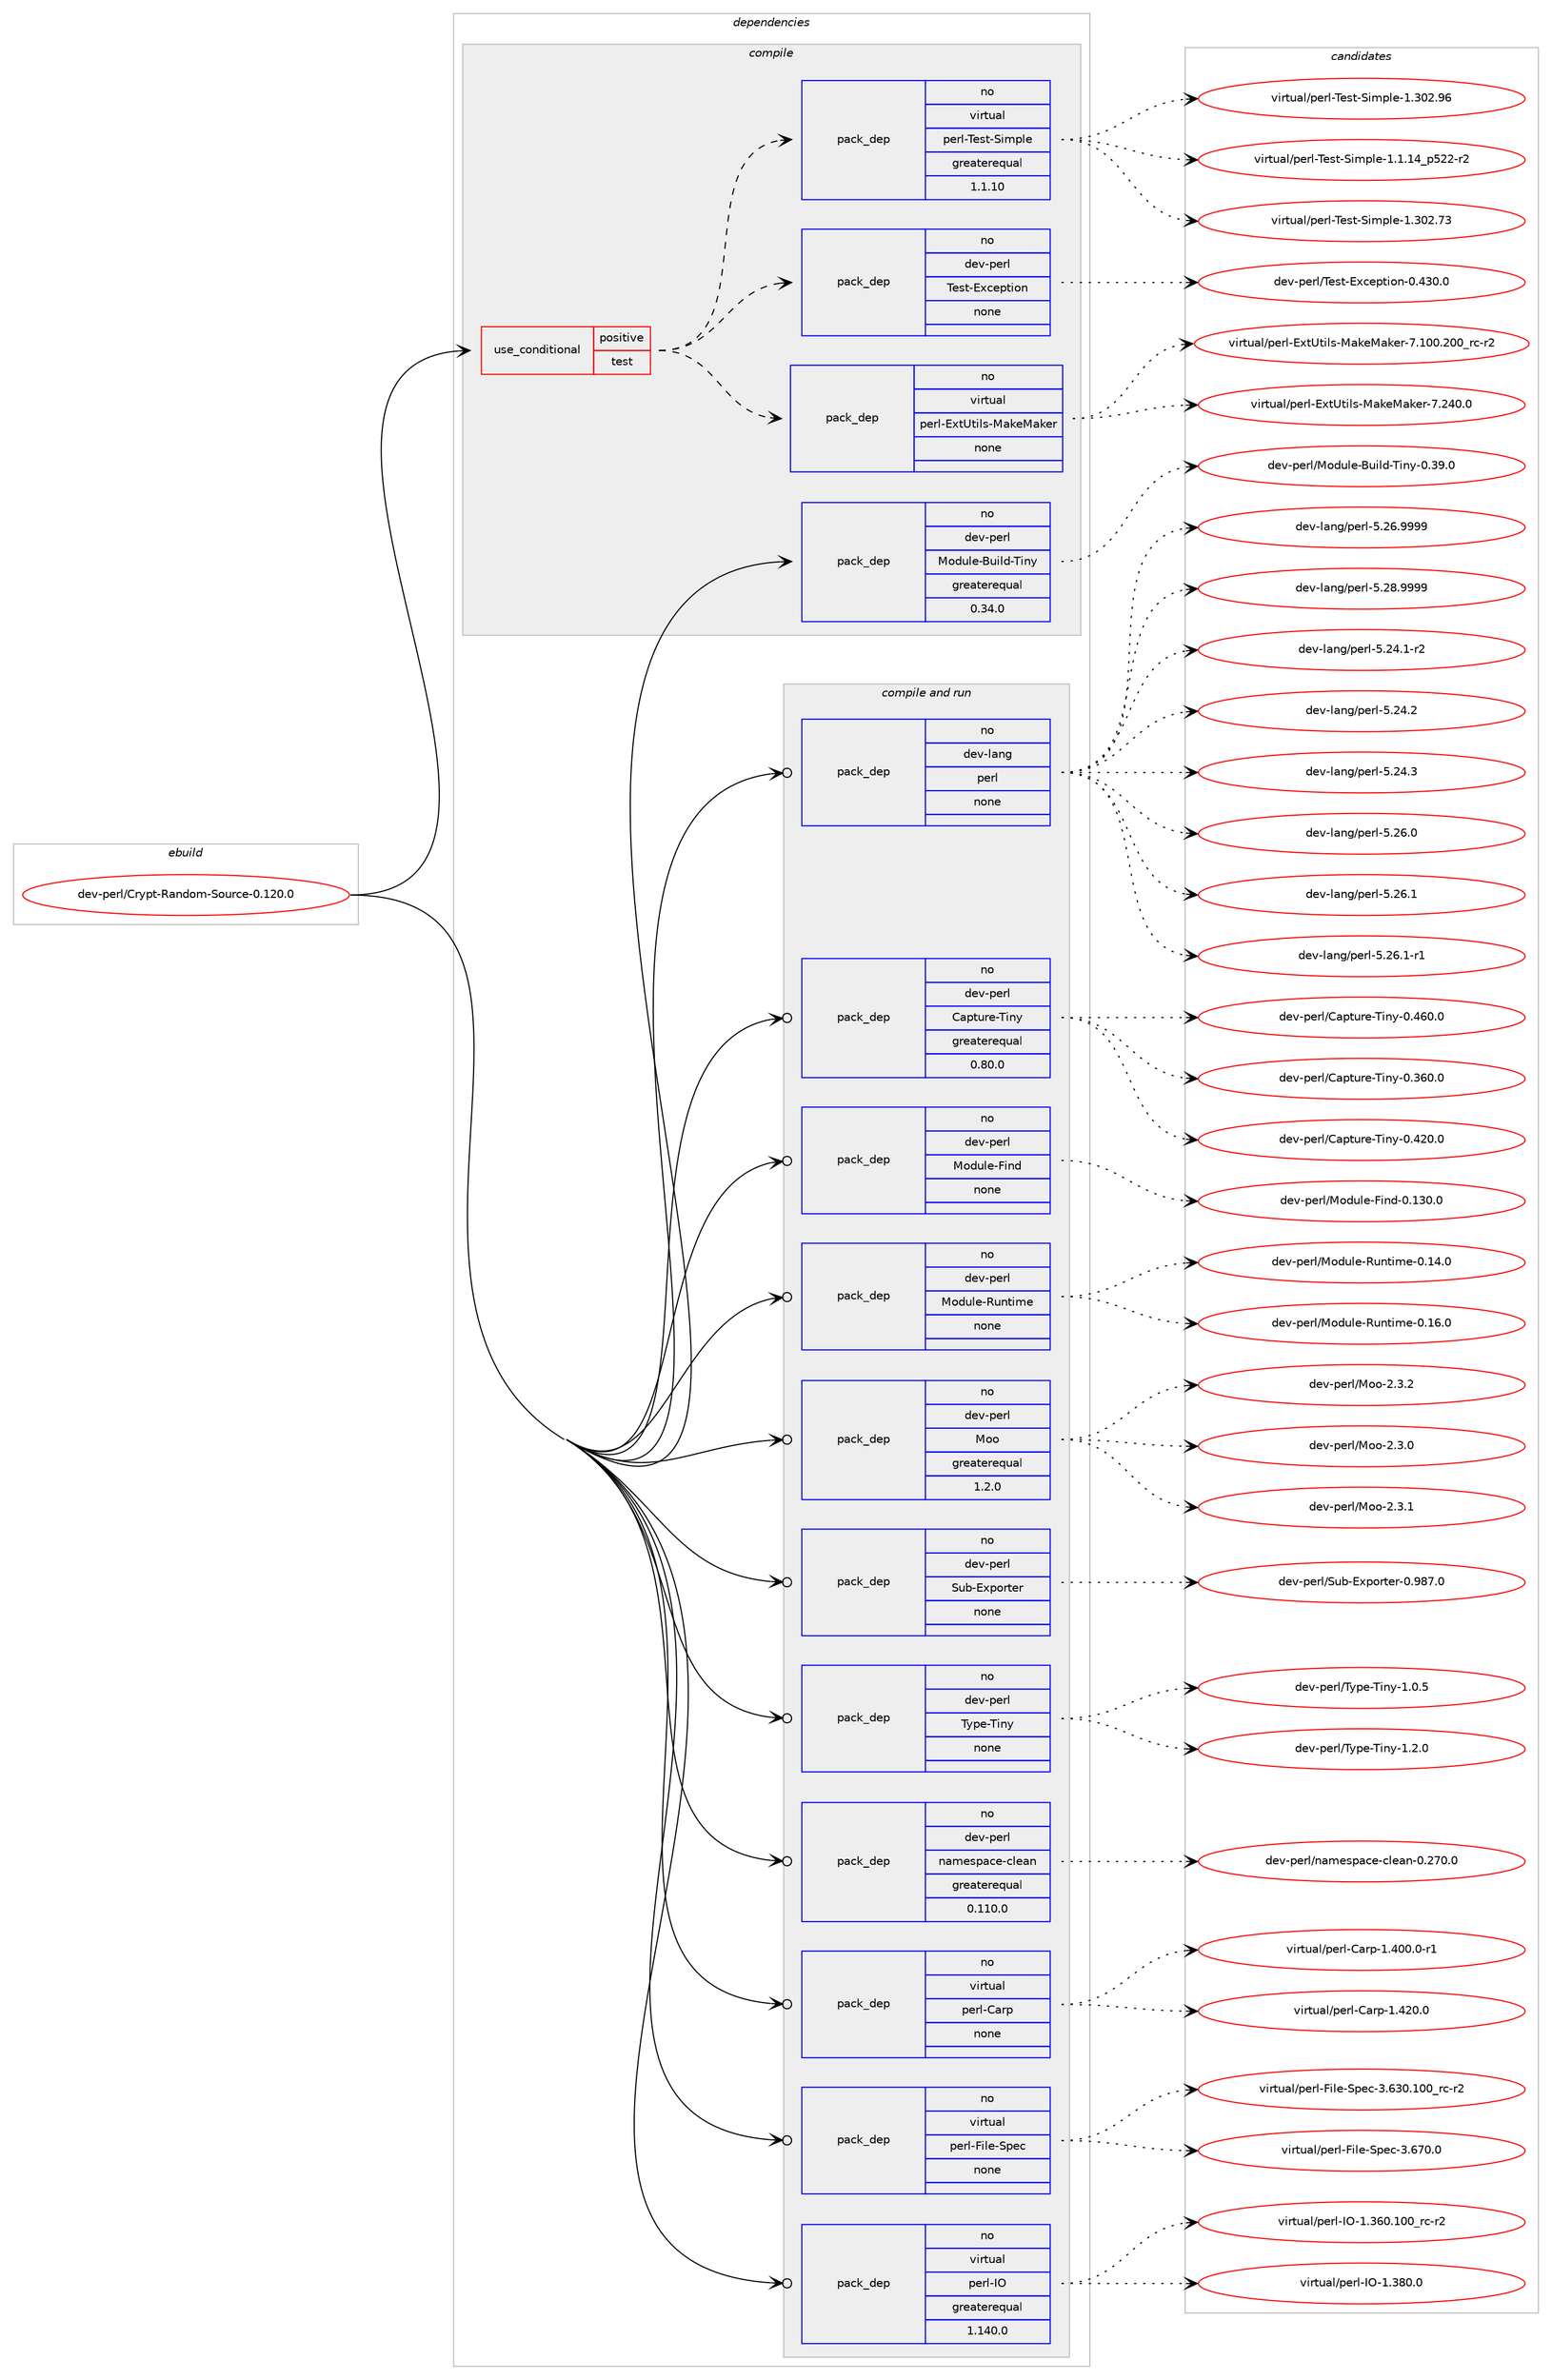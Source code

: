 digraph prolog {

# *************
# Graph options
# *************

newrank=true;
concentrate=true;
compound=true;
graph [rankdir=LR,fontname=Helvetica,fontsize=10,ranksep=1.5];#, ranksep=2.5, nodesep=0.2];
edge  [arrowhead=vee];
node  [fontname=Helvetica,fontsize=10];

# **********
# The ebuild
# **********

subgraph cluster_leftcol {
color=gray;
rank=same;
label=<<i>ebuild</i>>;
id [label="dev-perl/Crypt-Random-Source-0.120.0", color=red, width=4, href="../dev-perl/Crypt-Random-Source-0.120.0.svg"];
}

# ****************
# The dependencies
# ****************

subgraph cluster_midcol {
color=gray;
label=<<i>dependencies</i>>;
subgraph cluster_compile {
fillcolor="#eeeeee";
style=filled;
label=<<i>compile</i>>;
subgraph cond26903 {
dependency126972 [label=<<TABLE BORDER="0" CELLBORDER="1" CELLSPACING="0" CELLPADDING="4"><TR><TD ROWSPAN="3" CELLPADDING="10">use_conditional</TD></TR><TR><TD>positive</TD></TR><TR><TD>test</TD></TR></TABLE>>, shape=none, color=red];
subgraph pack96404 {
dependency126973 [label=<<TABLE BORDER="0" CELLBORDER="1" CELLSPACING="0" CELLPADDING="4" WIDTH="220"><TR><TD ROWSPAN="6" CELLPADDING="30">pack_dep</TD></TR><TR><TD WIDTH="110">no</TD></TR><TR><TD>virtual</TD></TR><TR><TD>perl-ExtUtils-MakeMaker</TD></TR><TR><TD>none</TD></TR><TR><TD></TD></TR></TABLE>>, shape=none, color=blue];
}
dependency126972:e -> dependency126973:w [weight=20,style="dashed",arrowhead="vee"];
subgraph pack96405 {
dependency126974 [label=<<TABLE BORDER="0" CELLBORDER="1" CELLSPACING="0" CELLPADDING="4" WIDTH="220"><TR><TD ROWSPAN="6" CELLPADDING="30">pack_dep</TD></TR><TR><TD WIDTH="110">no</TD></TR><TR><TD>dev-perl</TD></TR><TR><TD>Test-Exception</TD></TR><TR><TD>none</TD></TR><TR><TD></TD></TR></TABLE>>, shape=none, color=blue];
}
dependency126972:e -> dependency126974:w [weight=20,style="dashed",arrowhead="vee"];
subgraph pack96406 {
dependency126975 [label=<<TABLE BORDER="0" CELLBORDER="1" CELLSPACING="0" CELLPADDING="4" WIDTH="220"><TR><TD ROWSPAN="6" CELLPADDING="30">pack_dep</TD></TR><TR><TD WIDTH="110">no</TD></TR><TR><TD>virtual</TD></TR><TR><TD>perl-Test-Simple</TD></TR><TR><TD>greaterequal</TD></TR><TR><TD>1.1.10</TD></TR></TABLE>>, shape=none, color=blue];
}
dependency126972:e -> dependency126975:w [weight=20,style="dashed",arrowhead="vee"];
}
id:e -> dependency126972:w [weight=20,style="solid",arrowhead="vee"];
subgraph pack96407 {
dependency126976 [label=<<TABLE BORDER="0" CELLBORDER="1" CELLSPACING="0" CELLPADDING="4" WIDTH="220"><TR><TD ROWSPAN="6" CELLPADDING="30">pack_dep</TD></TR><TR><TD WIDTH="110">no</TD></TR><TR><TD>dev-perl</TD></TR><TR><TD>Module-Build-Tiny</TD></TR><TR><TD>greaterequal</TD></TR><TR><TD>0.34.0</TD></TR></TABLE>>, shape=none, color=blue];
}
id:e -> dependency126976:w [weight=20,style="solid",arrowhead="vee"];
}
subgraph cluster_compileandrun {
fillcolor="#eeeeee";
style=filled;
label=<<i>compile and run</i>>;
subgraph pack96408 {
dependency126977 [label=<<TABLE BORDER="0" CELLBORDER="1" CELLSPACING="0" CELLPADDING="4" WIDTH="220"><TR><TD ROWSPAN="6" CELLPADDING="30">pack_dep</TD></TR><TR><TD WIDTH="110">no</TD></TR><TR><TD>dev-lang</TD></TR><TR><TD>perl</TD></TR><TR><TD>none</TD></TR><TR><TD></TD></TR></TABLE>>, shape=none, color=blue];
}
id:e -> dependency126977:w [weight=20,style="solid",arrowhead="odotvee"];
subgraph pack96409 {
dependency126978 [label=<<TABLE BORDER="0" CELLBORDER="1" CELLSPACING="0" CELLPADDING="4" WIDTH="220"><TR><TD ROWSPAN="6" CELLPADDING="30">pack_dep</TD></TR><TR><TD WIDTH="110">no</TD></TR><TR><TD>dev-perl</TD></TR><TR><TD>Capture-Tiny</TD></TR><TR><TD>greaterequal</TD></TR><TR><TD>0.80.0</TD></TR></TABLE>>, shape=none, color=blue];
}
id:e -> dependency126978:w [weight=20,style="solid",arrowhead="odotvee"];
subgraph pack96410 {
dependency126979 [label=<<TABLE BORDER="0" CELLBORDER="1" CELLSPACING="0" CELLPADDING="4" WIDTH="220"><TR><TD ROWSPAN="6" CELLPADDING="30">pack_dep</TD></TR><TR><TD WIDTH="110">no</TD></TR><TR><TD>dev-perl</TD></TR><TR><TD>Module-Find</TD></TR><TR><TD>none</TD></TR><TR><TD></TD></TR></TABLE>>, shape=none, color=blue];
}
id:e -> dependency126979:w [weight=20,style="solid",arrowhead="odotvee"];
subgraph pack96411 {
dependency126980 [label=<<TABLE BORDER="0" CELLBORDER="1" CELLSPACING="0" CELLPADDING="4" WIDTH="220"><TR><TD ROWSPAN="6" CELLPADDING="30">pack_dep</TD></TR><TR><TD WIDTH="110">no</TD></TR><TR><TD>dev-perl</TD></TR><TR><TD>Module-Runtime</TD></TR><TR><TD>none</TD></TR><TR><TD></TD></TR></TABLE>>, shape=none, color=blue];
}
id:e -> dependency126980:w [weight=20,style="solid",arrowhead="odotvee"];
subgraph pack96412 {
dependency126981 [label=<<TABLE BORDER="0" CELLBORDER="1" CELLSPACING="0" CELLPADDING="4" WIDTH="220"><TR><TD ROWSPAN="6" CELLPADDING="30">pack_dep</TD></TR><TR><TD WIDTH="110">no</TD></TR><TR><TD>dev-perl</TD></TR><TR><TD>Moo</TD></TR><TR><TD>greaterequal</TD></TR><TR><TD>1.2.0</TD></TR></TABLE>>, shape=none, color=blue];
}
id:e -> dependency126981:w [weight=20,style="solid",arrowhead="odotvee"];
subgraph pack96413 {
dependency126982 [label=<<TABLE BORDER="0" CELLBORDER="1" CELLSPACING="0" CELLPADDING="4" WIDTH="220"><TR><TD ROWSPAN="6" CELLPADDING="30">pack_dep</TD></TR><TR><TD WIDTH="110">no</TD></TR><TR><TD>dev-perl</TD></TR><TR><TD>Sub-Exporter</TD></TR><TR><TD>none</TD></TR><TR><TD></TD></TR></TABLE>>, shape=none, color=blue];
}
id:e -> dependency126982:w [weight=20,style="solid",arrowhead="odotvee"];
subgraph pack96414 {
dependency126983 [label=<<TABLE BORDER="0" CELLBORDER="1" CELLSPACING="0" CELLPADDING="4" WIDTH="220"><TR><TD ROWSPAN="6" CELLPADDING="30">pack_dep</TD></TR><TR><TD WIDTH="110">no</TD></TR><TR><TD>dev-perl</TD></TR><TR><TD>Type-Tiny</TD></TR><TR><TD>none</TD></TR><TR><TD></TD></TR></TABLE>>, shape=none, color=blue];
}
id:e -> dependency126983:w [weight=20,style="solid",arrowhead="odotvee"];
subgraph pack96415 {
dependency126984 [label=<<TABLE BORDER="0" CELLBORDER="1" CELLSPACING="0" CELLPADDING="4" WIDTH="220"><TR><TD ROWSPAN="6" CELLPADDING="30">pack_dep</TD></TR><TR><TD WIDTH="110">no</TD></TR><TR><TD>dev-perl</TD></TR><TR><TD>namespace-clean</TD></TR><TR><TD>greaterequal</TD></TR><TR><TD>0.110.0</TD></TR></TABLE>>, shape=none, color=blue];
}
id:e -> dependency126984:w [weight=20,style="solid",arrowhead="odotvee"];
subgraph pack96416 {
dependency126985 [label=<<TABLE BORDER="0" CELLBORDER="1" CELLSPACING="0" CELLPADDING="4" WIDTH="220"><TR><TD ROWSPAN="6" CELLPADDING="30">pack_dep</TD></TR><TR><TD WIDTH="110">no</TD></TR><TR><TD>virtual</TD></TR><TR><TD>perl-Carp</TD></TR><TR><TD>none</TD></TR><TR><TD></TD></TR></TABLE>>, shape=none, color=blue];
}
id:e -> dependency126985:w [weight=20,style="solid",arrowhead="odotvee"];
subgraph pack96417 {
dependency126986 [label=<<TABLE BORDER="0" CELLBORDER="1" CELLSPACING="0" CELLPADDING="4" WIDTH="220"><TR><TD ROWSPAN="6" CELLPADDING="30">pack_dep</TD></TR><TR><TD WIDTH="110">no</TD></TR><TR><TD>virtual</TD></TR><TR><TD>perl-File-Spec</TD></TR><TR><TD>none</TD></TR><TR><TD></TD></TR></TABLE>>, shape=none, color=blue];
}
id:e -> dependency126986:w [weight=20,style="solid",arrowhead="odotvee"];
subgraph pack96418 {
dependency126987 [label=<<TABLE BORDER="0" CELLBORDER="1" CELLSPACING="0" CELLPADDING="4" WIDTH="220"><TR><TD ROWSPAN="6" CELLPADDING="30">pack_dep</TD></TR><TR><TD WIDTH="110">no</TD></TR><TR><TD>virtual</TD></TR><TR><TD>perl-IO</TD></TR><TR><TD>greaterequal</TD></TR><TR><TD>1.140.0</TD></TR></TABLE>>, shape=none, color=blue];
}
id:e -> dependency126987:w [weight=20,style="solid",arrowhead="odotvee"];
}
subgraph cluster_run {
fillcolor="#eeeeee";
style=filled;
label=<<i>run</i>>;
}
}

# **************
# The candidates
# **************

subgraph cluster_choices {
rank=same;
color=gray;
label=<<i>candidates</i>>;

subgraph choice96404 {
color=black;
nodesep=1;
choice118105114116117971084711210111410845691201168511610510811545779710710177971071011144555464948484650484895114994511450 [label="virtual/perl-ExtUtils-MakeMaker-7.100.200_rc-r2", color=red, width=4,href="../virtual/perl-ExtUtils-MakeMaker-7.100.200_rc-r2.svg"];
choice118105114116117971084711210111410845691201168511610510811545779710710177971071011144555465052484648 [label="virtual/perl-ExtUtils-MakeMaker-7.240.0", color=red, width=4,href="../virtual/perl-ExtUtils-MakeMaker-7.240.0.svg"];
dependency126973:e -> choice118105114116117971084711210111410845691201168511610510811545779710710177971071011144555464948484650484895114994511450:w [style=dotted,weight="100"];
dependency126973:e -> choice118105114116117971084711210111410845691201168511610510811545779710710177971071011144555465052484648:w [style=dotted,weight="100"];
}
subgraph choice96405 {
color=black;
nodesep=1;
choice1001011184511210111410847841011151164569120991011121161051111104548465251484648 [label="dev-perl/Test-Exception-0.430.0", color=red, width=4,href="../dev-perl/Test-Exception-0.430.0.svg"];
dependency126974:e -> choice1001011184511210111410847841011151164569120991011121161051111104548465251484648:w [style=dotted,weight="100"];
}
subgraph choice96406 {
color=black;
nodesep=1;
choice11810511411611797108471121011141084584101115116458310510911210810145494649464952951125350504511450 [label="virtual/perl-Test-Simple-1.1.14_p522-r2", color=red, width=4,href="../virtual/perl-Test-Simple-1.1.14_p522-r2.svg"];
choice118105114116117971084711210111410845841011151164583105109112108101454946514850465551 [label="virtual/perl-Test-Simple-1.302.73", color=red, width=4,href="../virtual/perl-Test-Simple-1.302.73.svg"];
choice118105114116117971084711210111410845841011151164583105109112108101454946514850465754 [label="virtual/perl-Test-Simple-1.302.96", color=red, width=4,href="../virtual/perl-Test-Simple-1.302.96.svg"];
dependency126975:e -> choice11810511411611797108471121011141084584101115116458310510911210810145494649464952951125350504511450:w [style=dotted,weight="100"];
dependency126975:e -> choice118105114116117971084711210111410845841011151164583105109112108101454946514850465551:w [style=dotted,weight="100"];
dependency126975:e -> choice118105114116117971084711210111410845841011151164583105109112108101454946514850465754:w [style=dotted,weight="100"];
}
subgraph choice96407 {
color=black;
nodesep=1;
choice1001011184511210111410847771111001171081014566117105108100458410511012145484651574648 [label="dev-perl/Module-Build-Tiny-0.39.0", color=red, width=4,href="../dev-perl/Module-Build-Tiny-0.39.0.svg"];
dependency126976:e -> choice1001011184511210111410847771111001171081014566117105108100458410511012145484651574648:w [style=dotted,weight="100"];
}
subgraph choice96408 {
color=black;
nodesep=1;
choice100101118451089711010347112101114108455346505246494511450 [label="dev-lang/perl-5.24.1-r2", color=red, width=4,href="../dev-lang/perl-5.24.1-r2.svg"];
choice10010111845108971101034711210111410845534650524650 [label="dev-lang/perl-5.24.2", color=red, width=4,href="../dev-lang/perl-5.24.2.svg"];
choice10010111845108971101034711210111410845534650524651 [label="dev-lang/perl-5.24.3", color=red, width=4,href="../dev-lang/perl-5.24.3.svg"];
choice10010111845108971101034711210111410845534650544648 [label="dev-lang/perl-5.26.0", color=red, width=4,href="../dev-lang/perl-5.26.0.svg"];
choice10010111845108971101034711210111410845534650544649 [label="dev-lang/perl-5.26.1", color=red, width=4,href="../dev-lang/perl-5.26.1.svg"];
choice100101118451089711010347112101114108455346505446494511449 [label="dev-lang/perl-5.26.1-r1", color=red, width=4,href="../dev-lang/perl-5.26.1-r1.svg"];
choice10010111845108971101034711210111410845534650544657575757 [label="dev-lang/perl-5.26.9999", color=red, width=4,href="../dev-lang/perl-5.26.9999.svg"];
choice10010111845108971101034711210111410845534650564657575757 [label="dev-lang/perl-5.28.9999", color=red, width=4,href="../dev-lang/perl-5.28.9999.svg"];
dependency126977:e -> choice100101118451089711010347112101114108455346505246494511450:w [style=dotted,weight="100"];
dependency126977:e -> choice10010111845108971101034711210111410845534650524650:w [style=dotted,weight="100"];
dependency126977:e -> choice10010111845108971101034711210111410845534650524651:w [style=dotted,weight="100"];
dependency126977:e -> choice10010111845108971101034711210111410845534650544648:w [style=dotted,weight="100"];
dependency126977:e -> choice10010111845108971101034711210111410845534650544649:w [style=dotted,weight="100"];
dependency126977:e -> choice100101118451089711010347112101114108455346505446494511449:w [style=dotted,weight="100"];
dependency126977:e -> choice10010111845108971101034711210111410845534650544657575757:w [style=dotted,weight="100"];
dependency126977:e -> choice10010111845108971101034711210111410845534650564657575757:w [style=dotted,weight="100"];
}
subgraph choice96409 {
color=black;
nodesep=1;
choice1001011184511210111410847679711211611711410145841051101214548465154484648 [label="dev-perl/Capture-Tiny-0.360.0", color=red, width=4,href="../dev-perl/Capture-Tiny-0.360.0.svg"];
choice1001011184511210111410847679711211611711410145841051101214548465250484648 [label="dev-perl/Capture-Tiny-0.420.0", color=red, width=4,href="../dev-perl/Capture-Tiny-0.420.0.svg"];
choice1001011184511210111410847679711211611711410145841051101214548465254484648 [label="dev-perl/Capture-Tiny-0.460.0", color=red, width=4,href="../dev-perl/Capture-Tiny-0.460.0.svg"];
dependency126978:e -> choice1001011184511210111410847679711211611711410145841051101214548465154484648:w [style=dotted,weight="100"];
dependency126978:e -> choice1001011184511210111410847679711211611711410145841051101214548465250484648:w [style=dotted,weight="100"];
dependency126978:e -> choice1001011184511210111410847679711211611711410145841051101214548465254484648:w [style=dotted,weight="100"];
}
subgraph choice96410 {
color=black;
nodesep=1;
choice10010111845112101114108477711110011710810145701051101004548464951484648 [label="dev-perl/Module-Find-0.130.0", color=red, width=4,href="../dev-perl/Module-Find-0.130.0.svg"];
dependency126979:e -> choice10010111845112101114108477711110011710810145701051101004548464951484648:w [style=dotted,weight="100"];
}
subgraph choice96411 {
color=black;
nodesep=1;
choice100101118451121011141084777111100117108101458211711011610510910145484649524648 [label="dev-perl/Module-Runtime-0.14.0", color=red, width=4,href="../dev-perl/Module-Runtime-0.14.0.svg"];
choice100101118451121011141084777111100117108101458211711011610510910145484649544648 [label="dev-perl/Module-Runtime-0.16.0", color=red, width=4,href="../dev-perl/Module-Runtime-0.16.0.svg"];
dependency126980:e -> choice100101118451121011141084777111100117108101458211711011610510910145484649524648:w [style=dotted,weight="100"];
dependency126980:e -> choice100101118451121011141084777111100117108101458211711011610510910145484649544648:w [style=dotted,weight="100"];
}
subgraph choice96412 {
color=black;
nodesep=1;
choice100101118451121011141084777111111455046514648 [label="dev-perl/Moo-2.3.0", color=red, width=4,href="../dev-perl/Moo-2.3.0.svg"];
choice100101118451121011141084777111111455046514649 [label="dev-perl/Moo-2.3.1", color=red, width=4,href="../dev-perl/Moo-2.3.1.svg"];
choice100101118451121011141084777111111455046514650 [label="dev-perl/Moo-2.3.2", color=red, width=4,href="../dev-perl/Moo-2.3.2.svg"];
dependency126981:e -> choice100101118451121011141084777111111455046514648:w [style=dotted,weight="100"];
dependency126981:e -> choice100101118451121011141084777111111455046514649:w [style=dotted,weight="100"];
dependency126981:e -> choice100101118451121011141084777111111455046514650:w [style=dotted,weight="100"];
}
subgraph choice96413 {
color=black;
nodesep=1;
choice1001011184511210111410847831179845691201121111141161011144548465756554648 [label="dev-perl/Sub-Exporter-0.987.0", color=red, width=4,href="../dev-perl/Sub-Exporter-0.987.0.svg"];
dependency126982:e -> choice1001011184511210111410847831179845691201121111141161011144548465756554648:w [style=dotted,weight="100"];
}
subgraph choice96414 {
color=black;
nodesep=1;
choice1001011184511210111410847841211121014584105110121454946484653 [label="dev-perl/Type-Tiny-1.0.5", color=red, width=4,href="../dev-perl/Type-Tiny-1.0.5.svg"];
choice1001011184511210111410847841211121014584105110121454946504648 [label="dev-perl/Type-Tiny-1.2.0", color=red, width=4,href="../dev-perl/Type-Tiny-1.2.0.svg"];
dependency126983:e -> choice1001011184511210111410847841211121014584105110121454946484653:w [style=dotted,weight="100"];
dependency126983:e -> choice1001011184511210111410847841211121014584105110121454946504648:w [style=dotted,weight="100"];
}
subgraph choice96415 {
color=black;
nodesep=1;
choice10010111845112101114108471109710910111511297991014599108101971104548465055484648 [label="dev-perl/namespace-clean-0.270.0", color=red, width=4,href="../dev-perl/namespace-clean-0.270.0.svg"];
dependency126984:e -> choice10010111845112101114108471109710910111511297991014599108101971104548465055484648:w [style=dotted,weight="100"];
}
subgraph choice96416 {
color=black;
nodesep=1;
choice118105114116117971084711210111410845679711411245494652484846484511449 [label="virtual/perl-Carp-1.400.0-r1", color=red, width=4,href="../virtual/perl-Carp-1.400.0-r1.svg"];
choice11810511411611797108471121011141084567971141124549465250484648 [label="virtual/perl-Carp-1.420.0", color=red, width=4,href="../virtual/perl-Carp-1.420.0.svg"];
dependency126985:e -> choice118105114116117971084711210111410845679711411245494652484846484511449:w [style=dotted,weight="100"];
dependency126985:e -> choice11810511411611797108471121011141084567971141124549465250484648:w [style=dotted,weight="100"];
}
subgraph choice96417 {
color=black;
nodesep=1;
choice118105114116117971084711210111410845701051081014583112101994551465451484649484895114994511450 [label="virtual/perl-File-Spec-3.630.100_rc-r2", color=red, width=4,href="../virtual/perl-File-Spec-3.630.100_rc-r2.svg"];
choice118105114116117971084711210111410845701051081014583112101994551465455484648 [label="virtual/perl-File-Spec-3.670.0", color=red, width=4,href="../virtual/perl-File-Spec-3.670.0.svg"];
dependency126986:e -> choice118105114116117971084711210111410845701051081014583112101994551465451484649484895114994511450:w [style=dotted,weight="100"];
dependency126986:e -> choice118105114116117971084711210111410845701051081014583112101994551465455484648:w [style=dotted,weight="100"];
}
subgraph choice96418 {
color=black;
nodesep=1;
choice11810511411611797108471121011141084573794549465154484649484895114994511450 [label="virtual/perl-IO-1.360.100_rc-r2", color=red, width=4,href="../virtual/perl-IO-1.360.100_rc-r2.svg"];
choice11810511411611797108471121011141084573794549465156484648 [label="virtual/perl-IO-1.380.0", color=red, width=4,href="../virtual/perl-IO-1.380.0.svg"];
dependency126987:e -> choice11810511411611797108471121011141084573794549465154484649484895114994511450:w [style=dotted,weight="100"];
dependency126987:e -> choice11810511411611797108471121011141084573794549465156484648:w [style=dotted,weight="100"];
}
}

}
